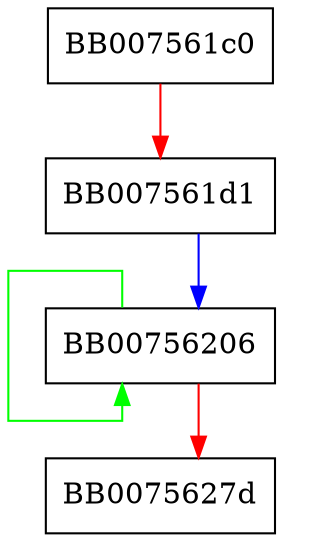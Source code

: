 digraph ecp_nistz256_gather_w5 {
  node [shape="box"];
  graph [splines=ortho];
  BB007561c0 -> BB007561d1 [color="red"];
  BB007561d1 -> BB00756206 [color="blue"];
  BB00756206 -> BB00756206 [color="green"];
  BB00756206 -> BB0075627d [color="red"];
}